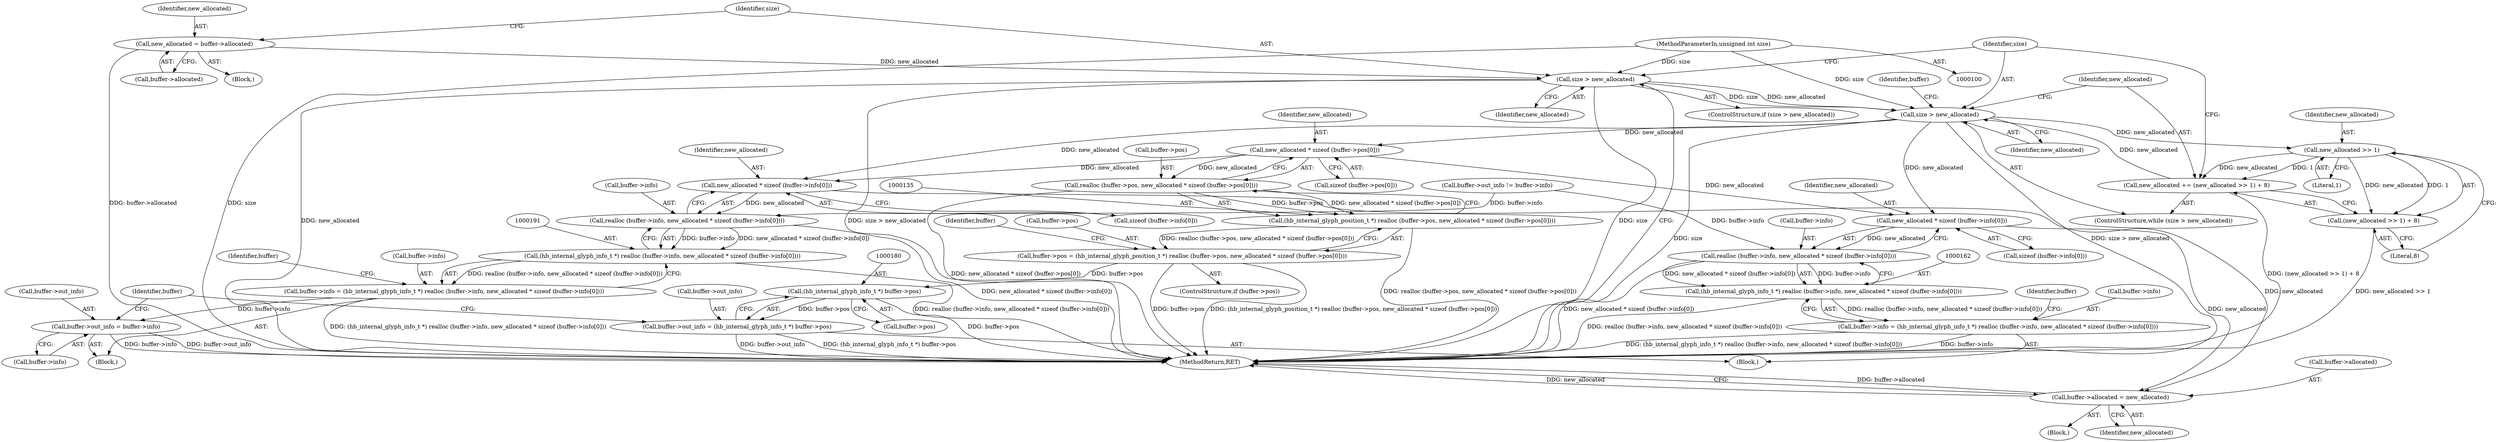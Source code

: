 digraph "1_harfbuzz_a6a79df5fe2ed2cd307e7a991346faee164e70d9_1@API" {
"1000111" [label="(Call,size > new_allocated)"];
"1000102" [label="(MethodParameterIn,unsigned int size)"];
"1000105" [label="(Call,new_allocated = buffer->allocated)"];
"1000116" [label="(Call,size > new_allocated)"];
"1000122" [label="(Call,new_allocated >> 1)"];
"1000119" [label="(Call,new_allocated += (new_allocated >> 1) + 8)"];
"1000121" [label="(Call,(new_allocated >> 1) + 8)"];
"1000140" [label="(Call,new_allocated * sizeof (buffer->pos[0]))"];
"1000136" [label="(Call,realloc (buffer->pos, new_allocated * sizeof (buffer->pos[0])))"];
"1000134" [label="(Call,(hb_internal_glyph_position_t *) realloc (buffer->pos, new_allocated * sizeof (buffer->pos[0])))"];
"1000130" [label="(Call,buffer->pos = (hb_internal_glyph_position_t *) realloc (buffer->pos, new_allocated * sizeof (buffer->pos[0])))"];
"1000179" [label="(Call,(hb_internal_glyph_info_t *) buffer->pos)"];
"1000175" [label="(Call,buffer->out_info = (hb_internal_glyph_info_t *) buffer->pos)"];
"1000167" [label="(Call,new_allocated * sizeof (buffer->info[0]))"];
"1000163" [label="(Call,realloc (buffer->info, new_allocated * sizeof (buffer->info[0])))"];
"1000161" [label="(Call,(hb_internal_glyph_info_t *) realloc (buffer->info, new_allocated * sizeof (buffer->info[0])))"];
"1000157" [label="(Call,buffer->info = (hb_internal_glyph_info_t *) realloc (buffer->info, new_allocated * sizeof (buffer->info[0])))"];
"1000211" [label="(Call,buffer->allocated = new_allocated)"];
"1000196" [label="(Call,new_allocated * sizeof (buffer->info[0]))"];
"1000192" [label="(Call,realloc (buffer->info, new_allocated * sizeof (buffer->info[0])))"];
"1000190" [label="(Call,(hb_internal_glyph_info_t *) realloc (buffer->info, new_allocated * sizeof (buffer->info[0])))"];
"1000186" [label="(Call,buffer->info = (hb_internal_glyph_info_t *) realloc (buffer->info, new_allocated * sizeof (buffer->info[0])))"];
"1000204" [label="(Call,buffer->out_info = buffer->info)"];
"1000187" [label="(Call,buffer->info)"];
"1000149" [label="(Call,buffer->out_info != buffer->info)"];
"1000206" [label="(Identifier,buffer)"];
"1000177" [label="(Identifier,buffer)"];
"1000212" [label="(Call,buffer->allocated)"];
"1000117" [label="(Identifier,size)"];
"1000121" [label="(Call,(new_allocated >> 1) + 8)"];
"1000142" [label="(Call,sizeof (buffer->pos[0]))"];
"1000137" [label="(Call,buffer->pos)"];
"1000211" [label="(Call,buffer->allocated = new_allocated)"];
"1000175" [label="(Call,buffer->out_info = (hb_internal_glyph_info_t *) buffer->pos)"];
"1000124" [label="(Literal,1)"];
"1000125" [label="(Literal,8)"];
"1000181" [label="(Call,buffer->pos)"];
"1000130" [label="(Call,buffer->pos = (hb_internal_glyph_position_t *) realloc (buffer->pos, new_allocated * sizeof (buffer->pos[0])))"];
"1000111" [label="(Call,size > new_allocated)"];
"1000161" [label="(Call,(hb_internal_glyph_info_t *) realloc (buffer->info, new_allocated * sizeof (buffer->info[0])))"];
"1000140" [label="(Call,new_allocated * sizeof (buffer->pos[0]))"];
"1000190" [label="(Call,(hb_internal_glyph_info_t *) realloc (buffer->info, new_allocated * sizeof (buffer->info[0])))"];
"1000122" [label="(Call,new_allocated >> 1)"];
"1000168" [label="(Identifier,new_allocated)"];
"1000112" [label="(Identifier,size)"];
"1000107" [label="(Call,buffer->allocated)"];
"1000151" [label="(Identifier,buffer)"];
"1000163" [label="(Call,realloc (buffer->info, new_allocated * sizeof (buffer->info[0])))"];
"1000105" [label="(Call,new_allocated = buffer->allocated)"];
"1000208" [label="(Call,buffer->info)"];
"1000179" [label="(Call,(hb_internal_glyph_info_t *) buffer->pos)"];
"1000113" [label="(Identifier,new_allocated)"];
"1000126" [label="(ControlStructure,if (buffer->pos))"];
"1000213" [label="(Identifier,buffer)"];
"1000158" [label="(Call,buffer->info)"];
"1000192" [label="(Call,realloc (buffer->info, new_allocated * sizeof (buffer->info[0])))"];
"1000196" [label="(Call,new_allocated * sizeof (buffer->info[0]))"];
"1000216" [label="(MethodReturn,RET)"];
"1000115" [label="(ControlStructure,while (size > new_allocated))"];
"1000128" [label="(Identifier,buffer)"];
"1000106" [label="(Identifier,new_allocated)"];
"1000169" [label="(Call,sizeof (buffer->info[0]))"];
"1000114" [label="(Block,)"];
"1000193" [label="(Call,buffer->info)"];
"1000118" [label="(Identifier,new_allocated)"];
"1000205" [label="(Call,buffer->out_info)"];
"1000119" [label="(Call,new_allocated += (new_allocated >> 1) + 8)"];
"1000136" [label="(Call,realloc (buffer->pos, new_allocated * sizeof (buffer->pos[0])))"];
"1000103" [label="(Block,)"];
"1000120" [label="(Identifier,new_allocated)"];
"1000176" [label="(Call,buffer->out_info)"];
"1000204" [label="(Call,buffer->out_info = buffer->info)"];
"1000131" [label="(Call,buffer->pos)"];
"1000215" [label="(Identifier,new_allocated)"];
"1000116" [label="(Call,size > new_allocated)"];
"1000157" [label="(Call,buffer->info = (hb_internal_glyph_info_t *) realloc (buffer->info, new_allocated * sizeof (buffer->info[0])))"];
"1000186" [label="(Call,buffer->info = (hb_internal_glyph_info_t *) realloc (buffer->info, new_allocated * sizeof (buffer->info[0])))"];
"1000167" [label="(Call,new_allocated * sizeof (buffer->info[0]))"];
"1000164" [label="(Call,buffer->info)"];
"1000141" [label="(Identifier,new_allocated)"];
"1000185" [label="(Block,)"];
"1000102" [label="(MethodParameterIn,unsigned int size)"];
"1000134" [label="(Call,(hb_internal_glyph_position_t *) realloc (buffer->pos, new_allocated * sizeof (buffer->pos[0])))"];
"1000156" [label="(Block,)"];
"1000198" [label="(Call,sizeof (buffer->info[0]))"];
"1000123" [label="(Identifier,new_allocated)"];
"1000197" [label="(Identifier,new_allocated)"];
"1000110" [label="(ControlStructure,if (size > new_allocated))"];
"1000111" -> "1000110"  [label="AST: "];
"1000111" -> "1000113"  [label="CFG: "];
"1000112" -> "1000111"  [label="AST: "];
"1000113" -> "1000111"  [label="AST: "];
"1000117" -> "1000111"  [label="CFG: "];
"1000216" -> "1000111"  [label="CFG: "];
"1000111" -> "1000216"  [label="DDG: size"];
"1000111" -> "1000216"  [label="DDG: new_allocated"];
"1000111" -> "1000216"  [label="DDG: size > new_allocated"];
"1000102" -> "1000111"  [label="DDG: size"];
"1000105" -> "1000111"  [label="DDG: new_allocated"];
"1000111" -> "1000116"  [label="DDG: size"];
"1000111" -> "1000116"  [label="DDG: new_allocated"];
"1000102" -> "1000100"  [label="AST: "];
"1000102" -> "1000216"  [label="DDG: size"];
"1000102" -> "1000116"  [label="DDG: size"];
"1000105" -> "1000103"  [label="AST: "];
"1000105" -> "1000107"  [label="CFG: "];
"1000106" -> "1000105"  [label="AST: "];
"1000107" -> "1000105"  [label="AST: "];
"1000112" -> "1000105"  [label="CFG: "];
"1000105" -> "1000216"  [label="DDG: buffer->allocated"];
"1000116" -> "1000115"  [label="AST: "];
"1000116" -> "1000118"  [label="CFG: "];
"1000117" -> "1000116"  [label="AST: "];
"1000118" -> "1000116"  [label="AST: "];
"1000120" -> "1000116"  [label="CFG: "];
"1000128" -> "1000116"  [label="CFG: "];
"1000116" -> "1000216"  [label="DDG: size"];
"1000116" -> "1000216"  [label="DDG: size > new_allocated"];
"1000119" -> "1000116"  [label="DDG: new_allocated"];
"1000116" -> "1000122"  [label="DDG: new_allocated"];
"1000116" -> "1000140"  [label="DDG: new_allocated"];
"1000116" -> "1000167"  [label="DDG: new_allocated"];
"1000116" -> "1000196"  [label="DDG: new_allocated"];
"1000122" -> "1000121"  [label="AST: "];
"1000122" -> "1000124"  [label="CFG: "];
"1000123" -> "1000122"  [label="AST: "];
"1000124" -> "1000122"  [label="AST: "];
"1000125" -> "1000122"  [label="CFG: "];
"1000122" -> "1000119"  [label="DDG: new_allocated"];
"1000122" -> "1000119"  [label="DDG: 1"];
"1000122" -> "1000121"  [label="DDG: new_allocated"];
"1000122" -> "1000121"  [label="DDG: 1"];
"1000119" -> "1000115"  [label="AST: "];
"1000119" -> "1000121"  [label="CFG: "];
"1000120" -> "1000119"  [label="AST: "];
"1000121" -> "1000119"  [label="AST: "];
"1000117" -> "1000119"  [label="CFG: "];
"1000119" -> "1000216"  [label="DDG: (new_allocated >> 1) + 8"];
"1000121" -> "1000125"  [label="CFG: "];
"1000125" -> "1000121"  [label="AST: "];
"1000121" -> "1000216"  [label="DDG: new_allocated >> 1"];
"1000140" -> "1000136"  [label="AST: "];
"1000140" -> "1000142"  [label="CFG: "];
"1000141" -> "1000140"  [label="AST: "];
"1000142" -> "1000140"  [label="AST: "];
"1000136" -> "1000140"  [label="CFG: "];
"1000140" -> "1000136"  [label="DDG: new_allocated"];
"1000140" -> "1000167"  [label="DDG: new_allocated"];
"1000140" -> "1000196"  [label="DDG: new_allocated"];
"1000136" -> "1000134"  [label="AST: "];
"1000137" -> "1000136"  [label="AST: "];
"1000134" -> "1000136"  [label="CFG: "];
"1000136" -> "1000216"  [label="DDG: new_allocated * sizeof (buffer->pos[0])"];
"1000136" -> "1000134"  [label="DDG: buffer->pos"];
"1000136" -> "1000134"  [label="DDG: new_allocated * sizeof (buffer->pos[0])"];
"1000134" -> "1000130"  [label="AST: "];
"1000135" -> "1000134"  [label="AST: "];
"1000130" -> "1000134"  [label="CFG: "];
"1000134" -> "1000216"  [label="DDG: realloc (buffer->pos, new_allocated * sizeof (buffer->pos[0]))"];
"1000134" -> "1000130"  [label="DDG: realloc (buffer->pos, new_allocated * sizeof (buffer->pos[0]))"];
"1000130" -> "1000126"  [label="AST: "];
"1000131" -> "1000130"  [label="AST: "];
"1000151" -> "1000130"  [label="CFG: "];
"1000130" -> "1000216"  [label="DDG: (hb_internal_glyph_position_t *) realloc (buffer->pos, new_allocated * sizeof (buffer->pos[0]))"];
"1000130" -> "1000216"  [label="DDG: buffer->pos"];
"1000130" -> "1000179"  [label="DDG: buffer->pos"];
"1000179" -> "1000175"  [label="AST: "];
"1000179" -> "1000181"  [label="CFG: "];
"1000180" -> "1000179"  [label="AST: "];
"1000181" -> "1000179"  [label="AST: "];
"1000175" -> "1000179"  [label="CFG: "];
"1000179" -> "1000216"  [label="DDG: buffer->pos"];
"1000179" -> "1000175"  [label="DDG: buffer->pos"];
"1000175" -> "1000156"  [label="AST: "];
"1000176" -> "1000175"  [label="AST: "];
"1000213" -> "1000175"  [label="CFG: "];
"1000175" -> "1000216"  [label="DDG: (hb_internal_glyph_info_t *) buffer->pos"];
"1000175" -> "1000216"  [label="DDG: buffer->out_info"];
"1000167" -> "1000163"  [label="AST: "];
"1000167" -> "1000169"  [label="CFG: "];
"1000168" -> "1000167"  [label="AST: "];
"1000169" -> "1000167"  [label="AST: "];
"1000163" -> "1000167"  [label="CFG: "];
"1000167" -> "1000163"  [label="DDG: new_allocated"];
"1000167" -> "1000211"  [label="DDG: new_allocated"];
"1000163" -> "1000161"  [label="AST: "];
"1000164" -> "1000163"  [label="AST: "];
"1000161" -> "1000163"  [label="CFG: "];
"1000163" -> "1000216"  [label="DDG: new_allocated * sizeof (buffer->info[0])"];
"1000163" -> "1000161"  [label="DDG: buffer->info"];
"1000163" -> "1000161"  [label="DDG: new_allocated * sizeof (buffer->info[0])"];
"1000149" -> "1000163"  [label="DDG: buffer->info"];
"1000161" -> "1000157"  [label="AST: "];
"1000162" -> "1000161"  [label="AST: "];
"1000157" -> "1000161"  [label="CFG: "];
"1000161" -> "1000216"  [label="DDG: realloc (buffer->info, new_allocated * sizeof (buffer->info[0]))"];
"1000161" -> "1000157"  [label="DDG: realloc (buffer->info, new_allocated * sizeof (buffer->info[0]))"];
"1000157" -> "1000156"  [label="AST: "];
"1000158" -> "1000157"  [label="AST: "];
"1000177" -> "1000157"  [label="CFG: "];
"1000157" -> "1000216"  [label="DDG: buffer->info"];
"1000157" -> "1000216"  [label="DDG: (hb_internal_glyph_info_t *) realloc (buffer->info, new_allocated * sizeof (buffer->info[0]))"];
"1000211" -> "1000114"  [label="AST: "];
"1000211" -> "1000215"  [label="CFG: "];
"1000212" -> "1000211"  [label="AST: "];
"1000215" -> "1000211"  [label="AST: "];
"1000216" -> "1000211"  [label="CFG: "];
"1000211" -> "1000216"  [label="DDG: buffer->allocated"];
"1000211" -> "1000216"  [label="DDG: new_allocated"];
"1000196" -> "1000211"  [label="DDG: new_allocated"];
"1000196" -> "1000192"  [label="AST: "];
"1000196" -> "1000198"  [label="CFG: "];
"1000197" -> "1000196"  [label="AST: "];
"1000198" -> "1000196"  [label="AST: "];
"1000192" -> "1000196"  [label="CFG: "];
"1000196" -> "1000192"  [label="DDG: new_allocated"];
"1000192" -> "1000190"  [label="AST: "];
"1000193" -> "1000192"  [label="AST: "];
"1000190" -> "1000192"  [label="CFG: "];
"1000192" -> "1000216"  [label="DDG: new_allocated * sizeof (buffer->info[0])"];
"1000192" -> "1000190"  [label="DDG: buffer->info"];
"1000192" -> "1000190"  [label="DDG: new_allocated * sizeof (buffer->info[0])"];
"1000149" -> "1000192"  [label="DDG: buffer->info"];
"1000190" -> "1000186"  [label="AST: "];
"1000191" -> "1000190"  [label="AST: "];
"1000186" -> "1000190"  [label="CFG: "];
"1000190" -> "1000216"  [label="DDG: realloc (buffer->info, new_allocated * sizeof (buffer->info[0]))"];
"1000190" -> "1000186"  [label="DDG: realloc (buffer->info, new_allocated * sizeof (buffer->info[0]))"];
"1000186" -> "1000185"  [label="AST: "];
"1000187" -> "1000186"  [label="AST: "];
"1000206" -> "1000186"  [label="CFG: "];
"1000186" -> "1000216"  [label="DDG: (hb_internal_glyph_info_t *) realloc (buffer->info, new_allocated * sizeof (buffer->info[0]))"];
"1000186" -> "1000204"  [label="DDG: buffer->info"];
"1000204" -> "1000185"  [label="AST: "];
"1000204" -> "1000208"  [label="CFG: "];
"1000205" -> "1000204"  [label="AST: "];
"1000208" -> "1000204"  [label="AST: "];
"1000213" -> "1000204"  [label="CFG: "];
"1000204" -> "1000216"  [label="DDG: buffer->info"];
"1000204" -> "1000216"  [label="DDG: buffer->out_info"];
}

